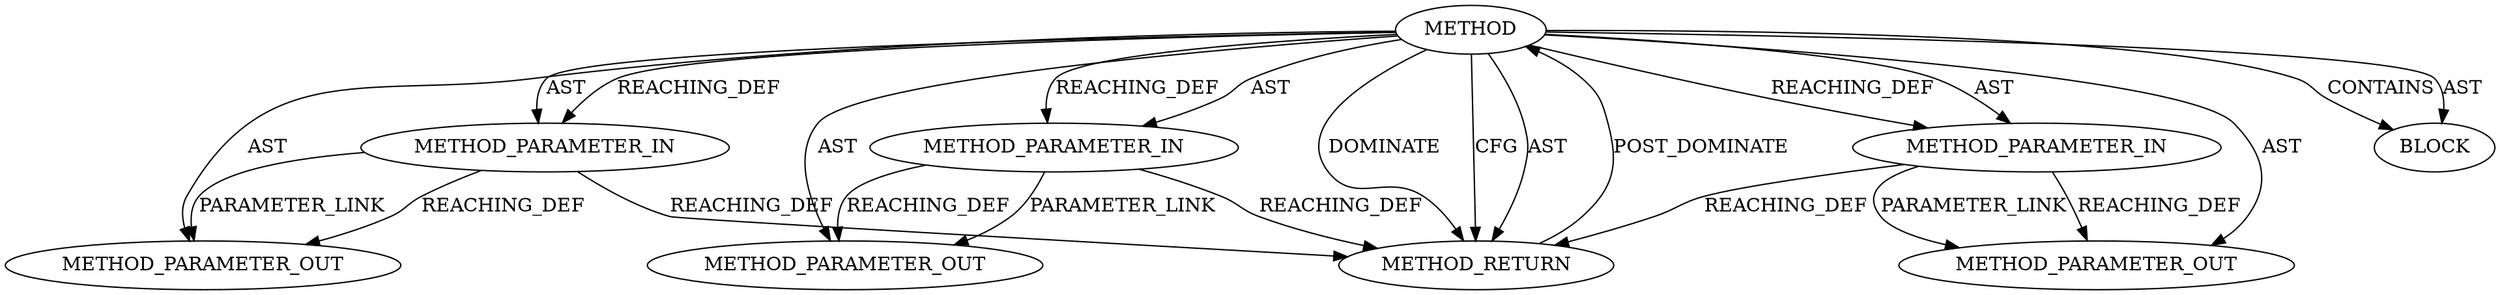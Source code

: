 digraph {
  27538 [label=METHOD_PARAMETER_OUT ORDER=1 CODE="p1" IS_VARIADIC=false TYPE_FULL_NAME="ANY" EVALUATION_STRATEGY="BY_VALUE" INDEX=1 NAME="p1"]
  26347 [label=METHOD AST_PARENT_TYPE="NAMESPACE_BLOCK" AST_PARENT_FULL_NAME="<global>" ORDER=0 CODE="<empty>" FULL_NAME="RSMBLY_BITMASK_IS_COMPLETE" IS_EXTERNAL=true FILENAME="<empty>" SIGNATURE="" NAME="RSMBLY_BITMASK_IS_COMPLETE"]
  27540 [label=METHOD_PARAMETER_OUT ORDER=3 CODE="p3" IS_VARIADIC=false TYPE_FULL_NAME="ANY" EVALUATION_STRATEGY="BY_VALUE" INDEX=3 NAME="p3"]
  26351 [label=BLOCK ORDER=1 ARGUMENT_INDEX=1 CODE="<empty>" TYPE_FULL_NAME="ANY"]
  26350 [label=METHOD_PARAMETER_IN ORDER=3 CODE="p3" IS_VARIADIC=false TYPE_FULL_NAME="ANY" EVALUATION_STRATEGY="BY_VALUE" INDEX=3 NAME="p3"]
  26348 [label=METHOD_PARAMETER_IN ORDER=1 CODE="p1" IS_VARIADIC=false TYPE_FULL_NAME="ANY" EVALUATION_STRATEGY="BY_VALUE" INDEX=1 NAME="p1"]
  27539 [label=METHOD_PARAMETER_OUT ORDER=2 CODE="p2" IS_VARIADIC=false TYPE_FULL_NAME="ANY" EVALUATION_STRATEGY="BY_VALUE" INDEX=2 NAME="p2"]
  26352 [label=METHOD_RETURN ORDER=2 CODE="RET" TYPE_FULL_NAME="ANY" EVALUATION_STRATEGY="BY_VALUE"]
  26349 [label=METHOD_PARAMETER_IN ORDER=2 CODE="p2" IS_VARIADIC=false TYPE_FULL_NAME="ANY" EVALUATION_STRATEGY="BY_VALUE" INDEX=2 NAME="p2"]
  26350 -> 27540 [label=REACHING_DEF VARIABLE="p3"]
  26347 -> 26352 [label=DOMINATE ]
  26352 -> 26347 [label=POST_DOMINATE ]
  26347 -> 26352 [label=CFG ]
  26350 -> 26352 [label=REACHING_DEF VARIABLE="p3"]
  26347 -> 27539 [label=AST ]
  26350 -> 27540 [label=PARAMETER_LINK ]
  26349 -> 27539 [label=PARAMETER_LINK ]
  26347 -> 26349 [label=REACHING_DEF VARIABLE=""]
  26347 -> 26349 [label=AST ]
  26347 -> 26351 [label=CONTAINS ]
  26347 -> 26348 [label=AST ]
  26347 -> 26351 [label=AST ]
  26347 -> 26348 [label=REACHING_DEF VARIABLE=""]
  26347 -> 26350 [label=REACHING_DEF VARIABLE=""]
  26349 -> 26352 [label=REACHING_DEF VARIABLE="p2"]
  26347 -> 27538 [label=AST ]
  26348 -> 27538 [label=REACHING_DEF VARIABLE="p1"]
  26347 -> 26352 [label=AST ]
  26349 -> 27539 [label=REACHING_DEF VARIABLE="p2"]
  26347 -> 26350 [label=AST ]
  26347 -> 27540 [label=AST ]
  26348 -> 27538 [label=PARAMETER_LINK ]
  26348 -> 26352 [label=REACHING_DEF VARIABLE="p1"]
}
